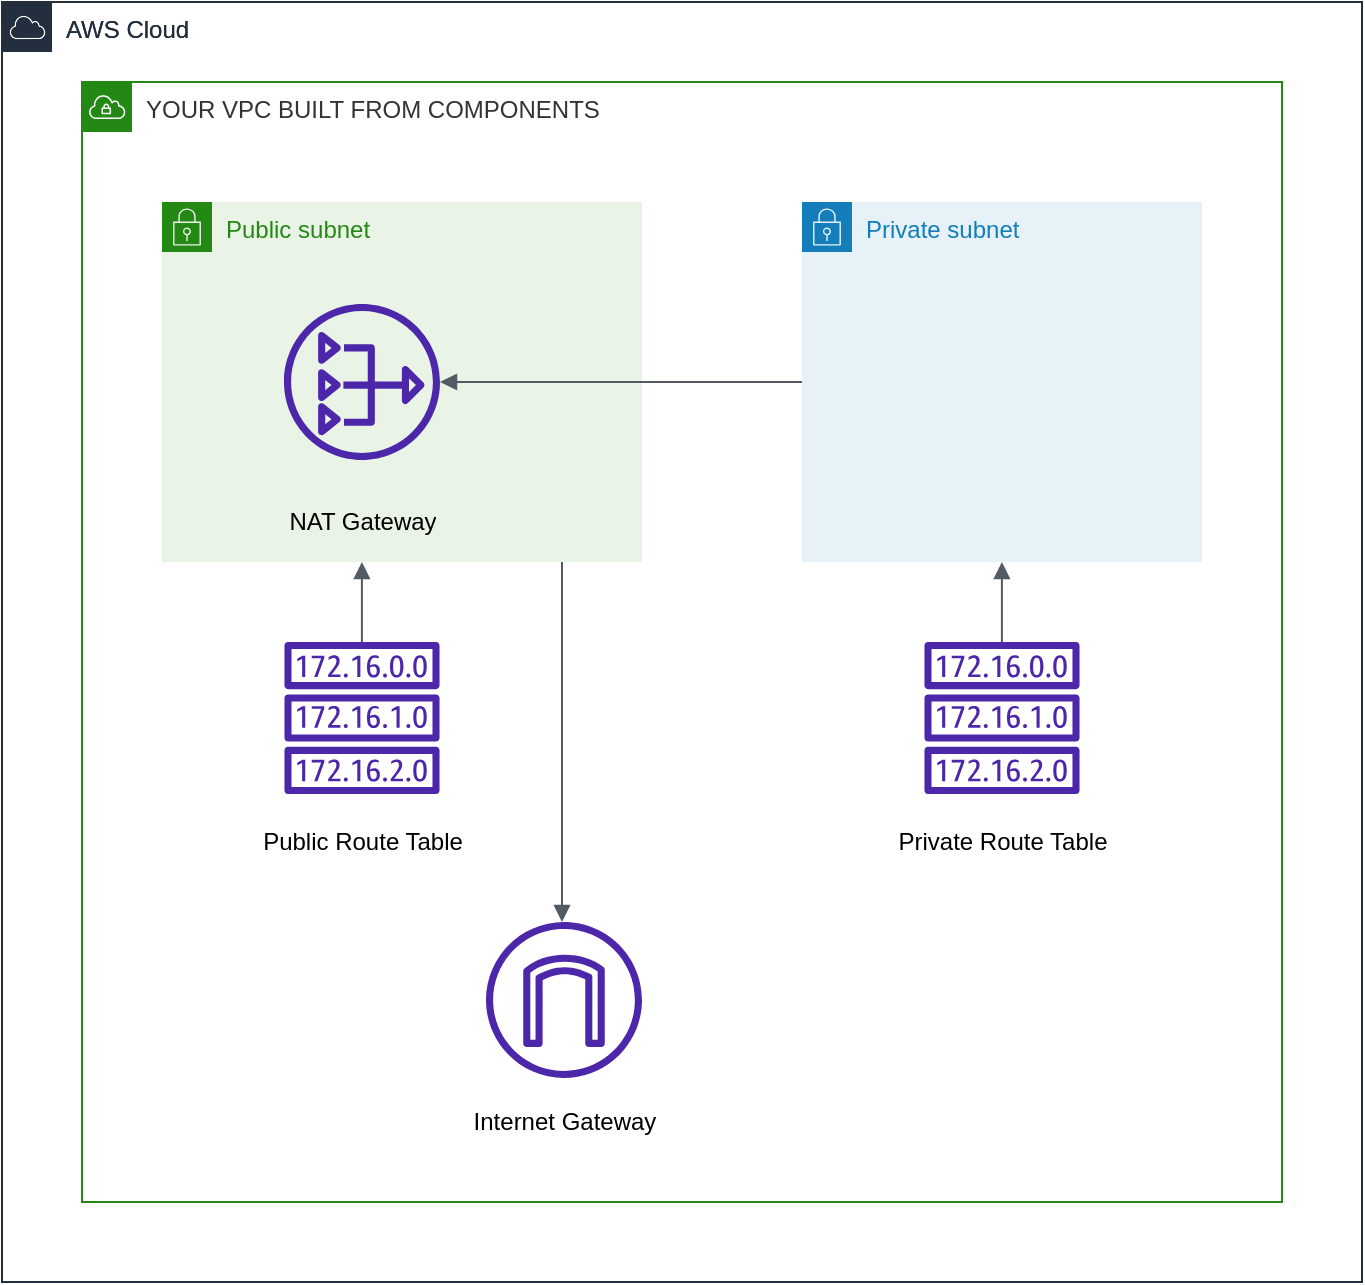 <mxfile version="20.0.1" type="github">
  <diagram id="Qfw5KqlO8cd22jr_XHpM" name="Page-1">
    <mxGraphModel dx="1100" dy="612" grid="1" gridSize="10" guides="1" tooltips="1" connect="1" arrows="1" fold="1" page="1" pageScale="1" pageWidth="850" pageHeight="1100" math="0" shadow="0">
      <root>
        <mxCell id="0" />
        <mxCell id="1" parent="0" />
        <mxCell id="nmVyjJnILzeaegPNqzHL-2" value="AWS Cloud" style="points=[[0,0],[0.25,0],[0.5,0],[0.75,0],[1,0],[1,0.25],[1,0.5],[1,0.75],[1,1],[0.75,1],[0.5,1],[0.25,1],[0,1],[0,0.75],[0,0.5],[0,0.25]];outlineConnect=0;gradientColor=none;html=1;whiteSpace=wrap;fontSize=12;fontStyle=0;container=1;pointerEvents=0;collapsible=0;recursiveResize=0;shape=mxgraph.aws4.group;grIcon=mxgraph.aws4.group_aws_cloud;strokeColor=#232F3E;fillColor=none;verticalAlign=top;align=left;spacingLeft=30;fontColor=#232F3E;dashed=0;" parent="1" vertex="1">
          <mxGeometry x="40" y="40" width="680" height="640" as="geometry" />
        </mxCell>
        <mxCell id="nmVyjJnILzeaegPNqzHL-7" value="YOUR VPC BUILT FROM COMPONENTS" style="points=[[0,0],[0.25,0],[0.5,0],[0.75,0],[1,0],[1,0.25],[1,0.5],[1,0.75],[1,1],[0.75,1],[0.5,1],[0.25,1],[0,1],[0,0.75],[0,0.5],[0,0.25]];outlineConnect=0;gradientColor=none;html=1;whiteSpace=wrap;fontSize=12;fontStyle=0;container=1;pointerEvents=0;collapsible=0;recursiveResize=0;shape=mxgraph.aws4.group;grIcon=mxgraph.aws4.group_vpc;strokeColor=#248814;fillColor=none;verticalAlign=top;align=left;spacingLeft=30;fontColor=#333333;dashed=0;" parent="nmVyjJnILzeaegPNqzHL-2" vertex="1">
          <mxGeometry x="40" y="40" width="600" height="560" as="geometry" />
        </mxCell>
        <mxCell id="Y3sowy7IP2VFvMppziy5-3" value="AWS Cloud" style="points=[[0,0],[0.25,0],[0.5,0],[0.75,0],[1,0],[1,0.25],[1,0.5],[1,0.75],[1,1],[0.75,1],[0.5,1],[0.25,1],[0,1],[0,0.75],[0,0.5],[0,0.25]];outlineConnect=0;gradientColor=none;html=1;whiteSpace=wrap;fontSize=12;fontStyle=0;container=1;pointerEvents=0;collapsible=0;recursiveResize=0;shape=mxgraph.aws4.group;grIcon=mxgraph.aws4.group_aws_cloud;strokeColor=#232F3E;fillColor=none;verticalAlign=top;align=left;spacingLeft=30;fontColor=#232F3E;dashed=0;" parent="nmVyjJnILzeaegPNqzHL-2" vertex="1">
          <mxGeometry width="680" height="640" as="geometry" />
        </mxCell>
        <UserObject label="Internet Gateway" placeholders="1" name="Variable" id="nmVyjJnILzeaegPNqzHL-14">
          <mxCell style="text;html=1;strokeColor=none;fillColor=none;align=center;verticalAlign=middle;whiteSpace=wrap;overflow=hidden;" parent="Y3sowy7IP2VFvMppziy5-3" vertex="1">
            <mxGeometry x="220.5" y="550" width="121" height="20" as="geometry" />
          </mxCell>
        </UserObject>
        <mxCell id="nmVyjJnILzeaegPNqzHL-8" value="Public subnet" style="points=[[0,0],[0.25,0],[0.5,0],[0.75,0],[1,0],[1,0.25],[1,0.5],[1,0.75],[1,1],[0.75,1],[0.5,1],[0.25,1],[0,1],[0,0.75],[0,0.5],[0,0.25]];outlineConnect=0;gradientColor=none;html=1;whiteSpace=wrap;fontSize=12;fontStyle=0;container=1;pointerEvents=0;collapsible=0;recursiveResize=0;shape=mxgraph.aws4.group;grIcon=mxgraph.aws4.group_security_group;grStroke=0;strokeColor=#248814;fillColor=#E9F3E6;verticalAlign=top;align=left;spacingLeft=30;fontColor=#248814;dashed=0;" parent="Y3sowy7IP2VFvMppziy5-3" vertex="1">
          <mxGeometry x="80" y="100" width="240" height="180" as="geometry" />
        </mxCell>
        <UserObject label="NAT Gateway" placeholders="1" name="Variable" id="nmVyjJnILzeaegPNqzHL-16">
          <mxCell style="text;html=1;strokeColor=none;fillColor=none;align=center;verticalAlign=middle;whiteSpace=wrap;overflow=hidden;" parent="nmVyjJnILzeaegPNqzHL-8" vertex="1">
            <mxGeometry x="39.5" y="150" width="121" height="20" as="geometry" />
          </mxCell>
        </UserObject>
        <mxCell id="nmVyjJnILzeaegPNqzHL-9" value="Private subnet" style="points=[[0,0],[0.25,0],[0.5,0],[0.75,0],[1,0],[1,0.25],[1,0.5],[1,0.75],[1,1],[0.75,1],[0.5,1],[0.25,1],[0,1],[0,0.75],[0,0.5],[0,0.25]];outlineConnect=0;gradientColor=none;html=1;whiteSpace=wrap;fontSize=12;fontStyle=0;container=1;pointerEvents=0;collapsible=0;recursiveResize=0;shape=mxgraph.aws4.group;grIcon=mxgraph.aws4.group_security_group;grStroke=0;strokeColor=#147EBA;fillColor=#E6F2F8;verticalAlign=top;align=left;spacingLeft=30;fontColor=#147EBA;dashed=0;" parent="Y3sowy7IP2VFvMppziy5-3" vertex="1">
          <mxGeometry x="400" y="100" width="200" height="180" as="geometry" />
        </mxCell>
        <mxCell id="nmVyjJnILzeaegPNqzHL-4" value="" style="sketch=0;outlineConnect=0;fontColor=#232F3E;gradientColor=none;fillColor=#4D27AA;strokeColor=none;dashed=0;verticalLabelPosition=bottom;verticalAlign=top;align=center;html=1;fontSize=12;fontStyle=0;aspect=fixed;pointerEvents=1;shape=mxgraph.aws4.route_table;" parent="Y3sowy7IP2VFvMppziy5-3" vertex="1">
          <mxGeometry x="461" y="320" width="78" height="76" as="geometry" />
        </mxCell>
        <mxCell id="nmVyjJnILzeaegPNqzHL-3" value="" style="sketch=0;outlineConnect=0;fontColor=#232F3E;gradientColor=none;fillColor=#4D27AA;strokeColor=none;dashed=0;verticalLabelPosition=bottom;verticalAlign=top;align=center;html=1;fontSize=12;fontStyle=0;aspect=fixed;pointerEvents=1;shape=mxgraph.aws4.route_table;" parent="Y3sowy7IP2VFvMppziy5-3" vertex="1">
          <mxGeometry x="141" y="320" width="78" height="76" as="geometry" />
        </mxCell>
        <mxCell id="nmVyjJnILzeaegPNqzHL-5" value="" style="sketch=0;outlineConnect=0;fontColor=#232F3E;gradientColor=none;fillColor=#4D27AA;strokeColor=none;dashed=0;verticalLabelPosition=bottom;verticalAlign=top;align=center;html=1;fontSize=12;fontStyle=0;aspect=fixed;pointerEvents=1;shape=mxgraph.aws4.internet_gateway;" parent="Y3sowy7IP2VFvMppziy5-3" vertex="1">
          <mxGeometry x="242" y="460" width="78" height="78" as="geometry" />
        </mxCell>
        <UserObject label="Public Route Table" placeholders="1" name="Variable" id="nmVyjJnILzeaegPNqzHL-12">
          <mxCell style="text;html=1;strokeColor=none;fillColor=none;align=center;verticalAlign=middle;whiteSpace=wrap;overflow=hidden;" parent="Y3sowy7IP2VFvMppziy5-3" vertex="1">
            <mxGeometry x="119.5" y="410" width="121" height="20" as="geometry" />
          </mxCell>
        </UserObject>
        <UserObject label="Private Route Table" placeholders="1" name="Variable" id="nmVyjJnILzeaegPNqzHL-13">
          <mxCell style="text;html=1;strokeColor=none;fillColor=none;align=center;verticalAlign=middle;whiteSpace=wrap;overflow=hidden;" parent="Y3sowy7IP2VFvMppziy5-3" vertex="1">
            <mxGeometry x="439.5" y="410" width="121" height="20" as="geometry" />
          </mxCell>
        </UserObject>
        <mxCell id="nmVyjJnILzeaegPNqzHL-19" value="" style="edgeStyle=orthogonalEdgeStyle;html=1;endArrow=block;elbow=vertical;startArrow=none;endFill=1;strokeColor=#545B64;rounded=0;" parent="Y3sowy7IP2VFvMppziy5-3" source="nmVyjJnILzeaegPNqzHL-3" target="nmVyjJnILzeaegPNqzHL-8" edge="1">
          <mxGeometry width="100" relative="1" as="geometry">
            <mxPoint x="210" y="357.71" as="sourcePoint" />
            <mxPoint x="310" y="357.71" as="targetPoint" />
            <Array as="points">
              <mxPoint x="180" y="290" />
              <mxPoint x="180" y="290" />
            </Array>
          </mxGeometry>
        </mxCell>
        <mxCell id="nmVyjJnILzeaegPNqzHL-6" value="" style="sketch=0;outlineConnect=0;fontColor=#232F3E;gradientColor=none;fillColor=#4D27AA;strokeColor=none;dashed=0;verticalLabelPosition=bottom;verticalAlign=top;align=center;html=1;fontSize=12;fontStyle=0;aspect=fixed;pointerEvents=1;shape=mxgraph.aws4.nat_gateway;" parent="Y3sowy7IP2VFvMppziy5-3" vertex="1">
          <mxGeometry x="141" y="151" width="78" height="78" as="geometry" />
        </mxCell>
        <mxCell id="nmVyjJnILzeaegPNqzHL-17" value="" style="edgeStyle=orthogonalEdgeStyle;html=1;endArrow=none;elbow=vertical;startArrow=block;startFill=1;strokeColor=#545B64;rounded=0;" parent="Y3sowy7IP2VFvMppziy5-3" source="nmVyjJnILzeaegPNqzHL-6" target="nmVyjJnILzeaegPNqzHL-9" edge="1">
          <mxGeometry width="100" relative="1" as="geometry">
            <mxPoint x="300" y="179.76" as="sourcePoint" />
            <mxPoint x="320" y="180" as="targetPoint" />
          </mxGeometry>
        </mxCell>
        <mxCell id="oLArsZzeLnOu90AFOFUV-1" value="" style="edgeStyle=orthogonalEdgeStyle;html=1;endArrow=block;elbow=vertical;startArrow=none;endFill=1;strokeColor=#545B64;rounded=0;" edge="1" parent="Y3sowy7IP2VFvMppziy5-3" source="nmVyjJnILzeaegPNqzHL-4" target="nmVyjJnILzeaegPNqzHL-9">
          <mxGeometry width="100" relative="1" as="geometry">
            <mxPoint x="189.917" y="330" as="sourcePoint" />
            <mxPoint x="189.917" y="290" as="targetPoint" />
            <Array as="points">
              <mxPoint x="500" y="310" />
              <mxPoint x="500" y="310" />
            </Array>
          </mxGeometry>
        </mxCell>
        <mxCell id="oLArsZzeLnOu90AFOFUV-2" value="" style="edgeStyle=orthogonalEdgeStyle;html=1;endArrow=block;elbow=vertical;startArrow=none;endFill=1;strokeColor=#545B64;rounded=0;" edge="1" parent="Y3sowy7IP2VFvMppziy5-3" source="nmVyjJnILzeaegPNqzHL-8" target="nmVyjJnILzeaegPNqzHL-5">
          <mxGeometry width="100" relative="1" as="geometry">
            <mxPoint x="300" y="360" as="sourcePoint" />
            <mxPoint x="400" y="360" as="targetPoint" />
            <Array as="points">
              <mxPoint x="280" y="350" />
              <mxPoint x="280" y="350" />
            </Array>
          </mxGeometry>
        </mxCell>
      </root>
    </mxGraphModel>
  </diagram>
</mxfile>
